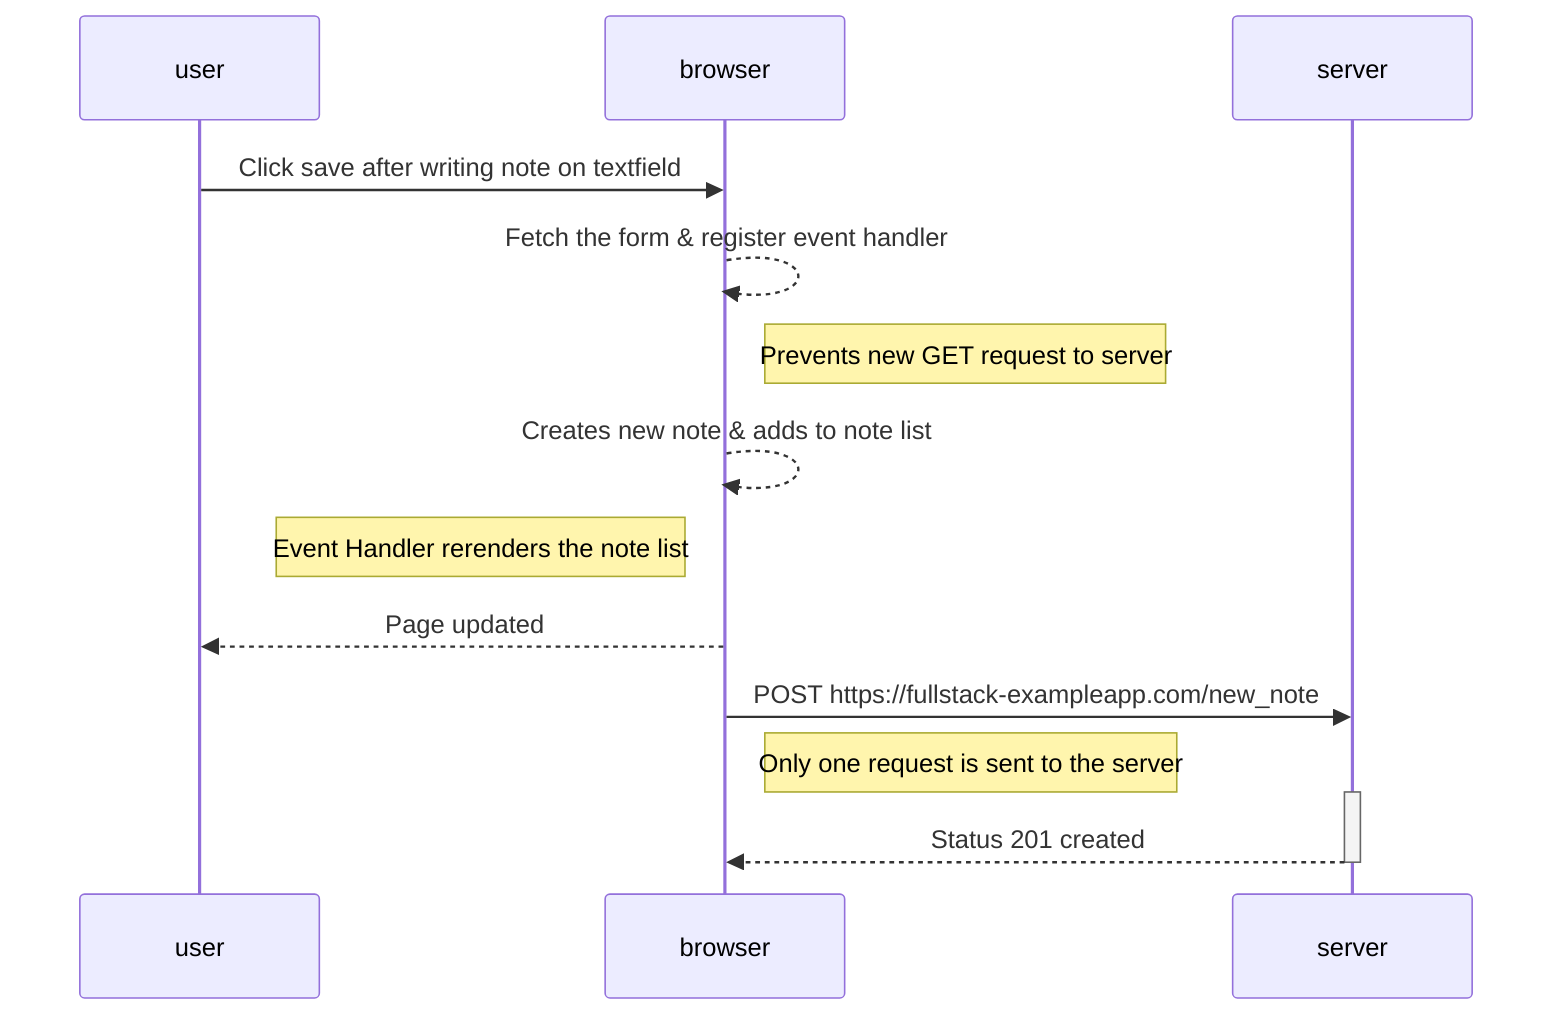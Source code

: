 sequenceDiagram
participant user
participant browser
participant server

user ->>browser: Click save after writing note on textfield
browser -->>browser: Fetch the form & register event handler
Note right of browser: Prevents new GET request to server
browser -->>browser: Creates new note & adds to note list
Note left of browser: Event Handler rerenders the note list
browser -->>user: Page updated
browser ->>server: POST https://fullstack-exampleapp.com/new_note
Note right of browser: Only one request is sent to the server
activate server
server -->>browser: Status 201 created
deactivate server